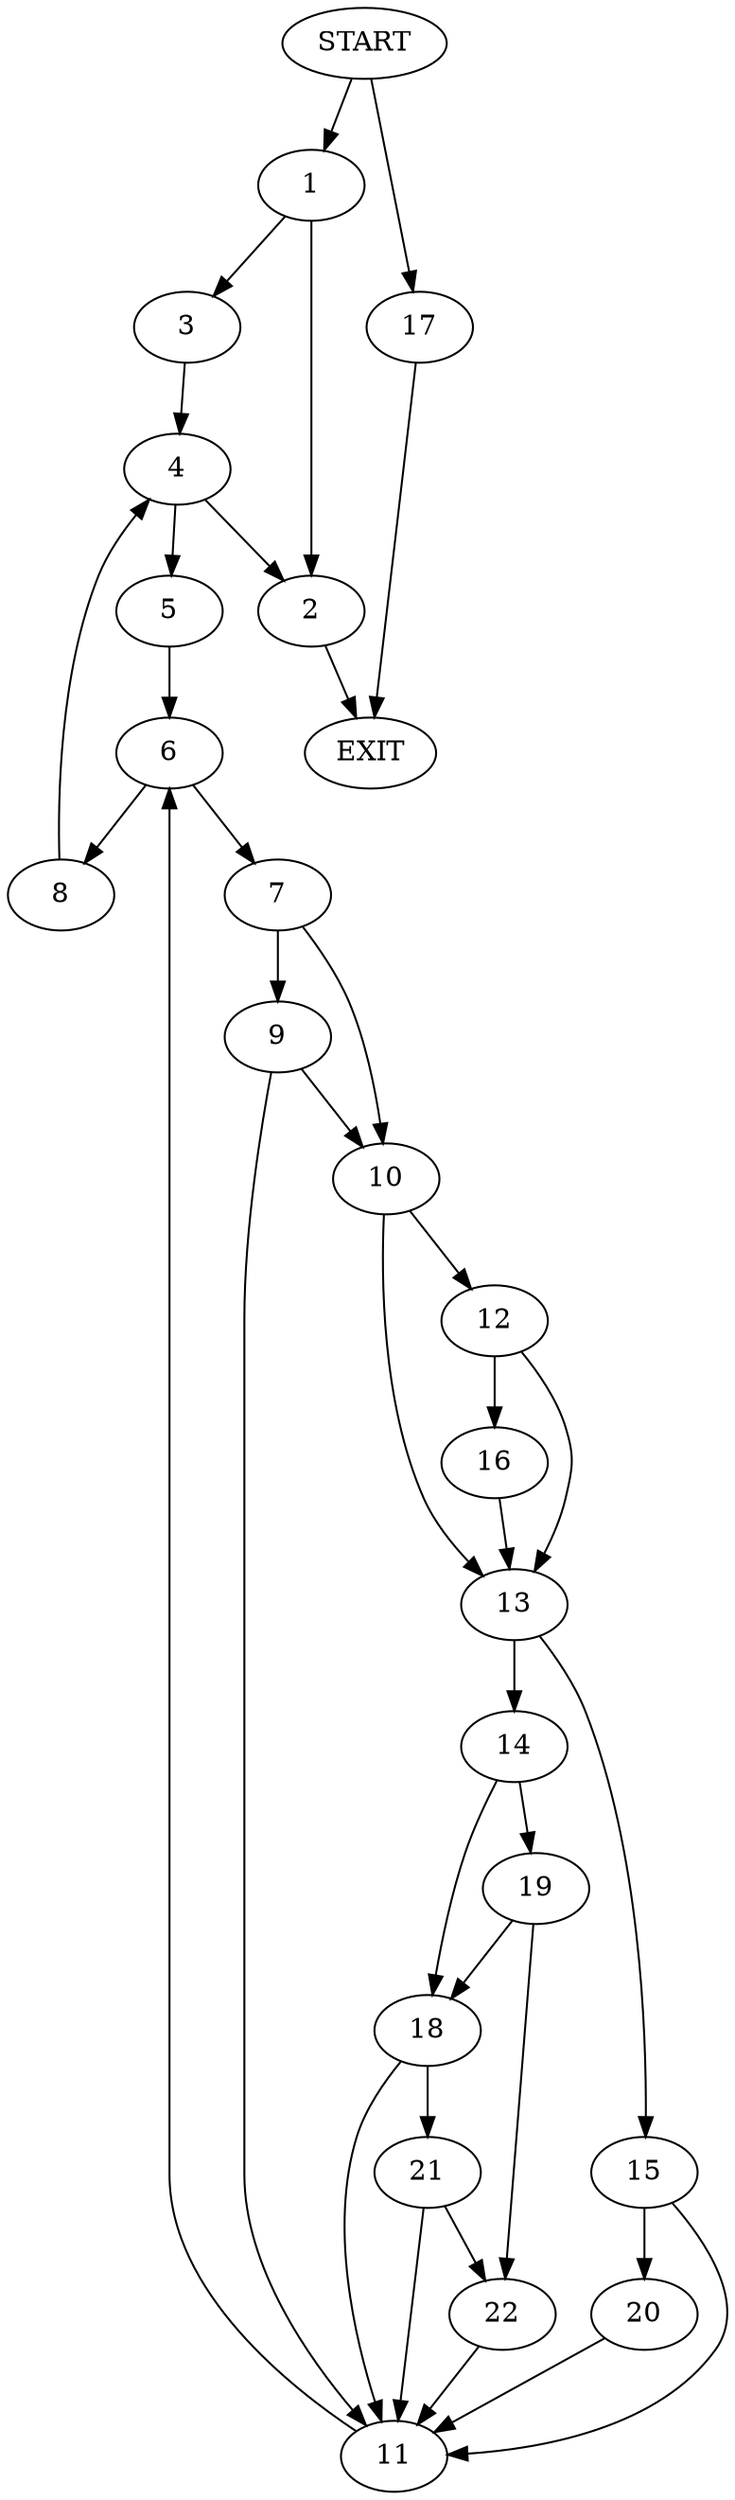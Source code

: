 digraph {
0 [label="START"]
23 [label="EXIT"]
0 -> 1
1 -> 2
1 -> 3
2 -> 23
3 -> 4
4 -> 2
4 -> 5
5 -> 6
6 -> 7
6 -> 8
7 -> 9
7 -> 10
8 -> 4
9 -> 10
9 -> 11
10 -> 12
10 -> 13
11 -> 6
13 -> 14
13 -> 15
12 -> 16
12 -> 13
16 -> 13
0 -> 17
17 -> 23
14 -> 18
14 -> 19
15 -> 20
15 -> 11
20 -> 11
18 -> 21
18 -> 11
19 -> 22
19 -> 18
22 -> 11
21 -> 22
21 -> 11
}
